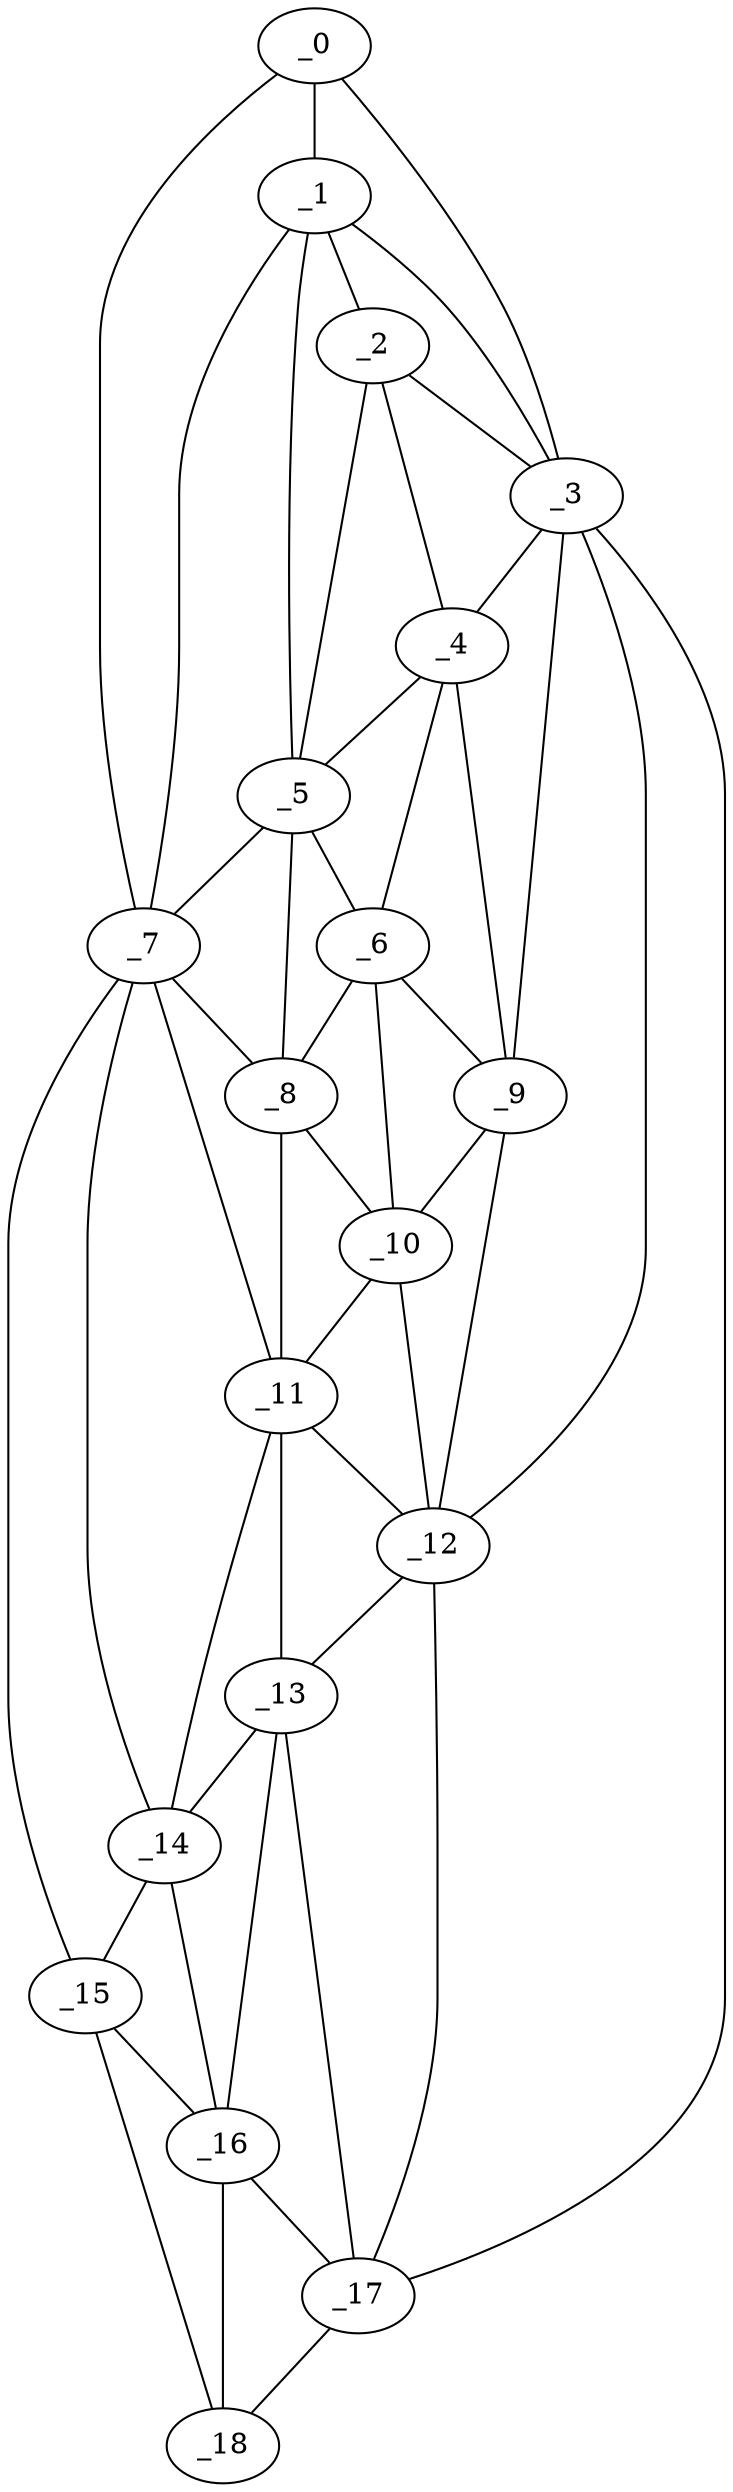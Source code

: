 graph "obj84__240.gxl" {
	_0	 [x=5,
		y=33];
	_1	 [x=18,
		y=32];
	_0 -- _1	 [valence=2];
	_3	 [x=39,
		y=25];
	_0 -- _3	 [valence=1];
	_7	 [x=53,
		y=79];
	_0 -- _7	 [valence=1];
	_2	 [x=36,
		y=37];
	_1 -- _2	 [valence=2];
	_1 -- _3	 [valence=1];
	_5	 [x=40,
		y=41];
	_1 -- _5	 [valence=1];
	_1 -- _7	 [valence=1];
	_2 -- _3	 [valence=2];
	_4	 [x=39,
		y=33];
	_2 -- _4	 [valence=2];
	_2 -- _5	 [valence=2];
	_3 -- _4	 [valence=1];
	_9	 [x=62,
		y=48];
	_3 -- _9	 [valence=2];
	_12	 [x=83,
		y=59];
	_3 -- _12	 [valence=2];
	_17	 [x=123,
		y=72];
	_3 -- _17	 [valence=1];
	_4 -- _5	 [valence=1];
	_6	 [x=52,
		y=48];
	_4 -- _6	 [valence=2];
	_4 -- _9	 [valence=1];
	_5 -- _6	 [valence=1];
	_5 -- _7	 [valence=2];
	_8	 [x=55,
		y=66];
	_5 -- _8	 [valence=1];
	_6 -- _8	 [valence=2];
	_6 -- _9	 [valence=2];
	_10	 [x=66,
		y=54];
	_6 -- _10	 [valence=2];
	_7 -- _8	 [valence=2];
	_11	 [x=73,
		y=63];
	_7 -- _11	 [valence=1];
	_14	 [x=88,
		y=83];
	_7 -- _14	 [valence=2];
	_15	 [x=88,
		y=102];
	_7 -- _15	 [valence=1];
	_8 -- _10	 [valence=2];
	_8 -- _11	 [valence=2];
	_9 -- _10	 [valence=1];
	_9 -- _12	 [valence=1];
	_10 -- _11	 [valence=2];
	_10 -- _12	 [valence=2];
	_11 -- _12	 [valence=1];
	_13	 [x=88,
		y=63];
	_11 -- _13	 [valence=2];
	_11 -- _14	 [valence=2];
	_12 -- _13	 [valence=1];
	_12 -- _17	 [valence=1];
	_13 -- _14	 [valence=1];
	_16	 [x=104,
		y=84];
	_13 -- _16	 [valence=1];
	_13 -- _17	 [valence=2];
	_14 -- _15	 [valence=2];
	_14 -- _16	 [valence=2];
	_15 -- _16	 [valence=1];
	_18	 [x=123,
		y=93];
	_15 -- _18	 [valence=1];
	_16 -- _17	 [valence=1];
	_16 -- _18	 [valence=2];
	_17 -- _18	 [valence=1];
}
